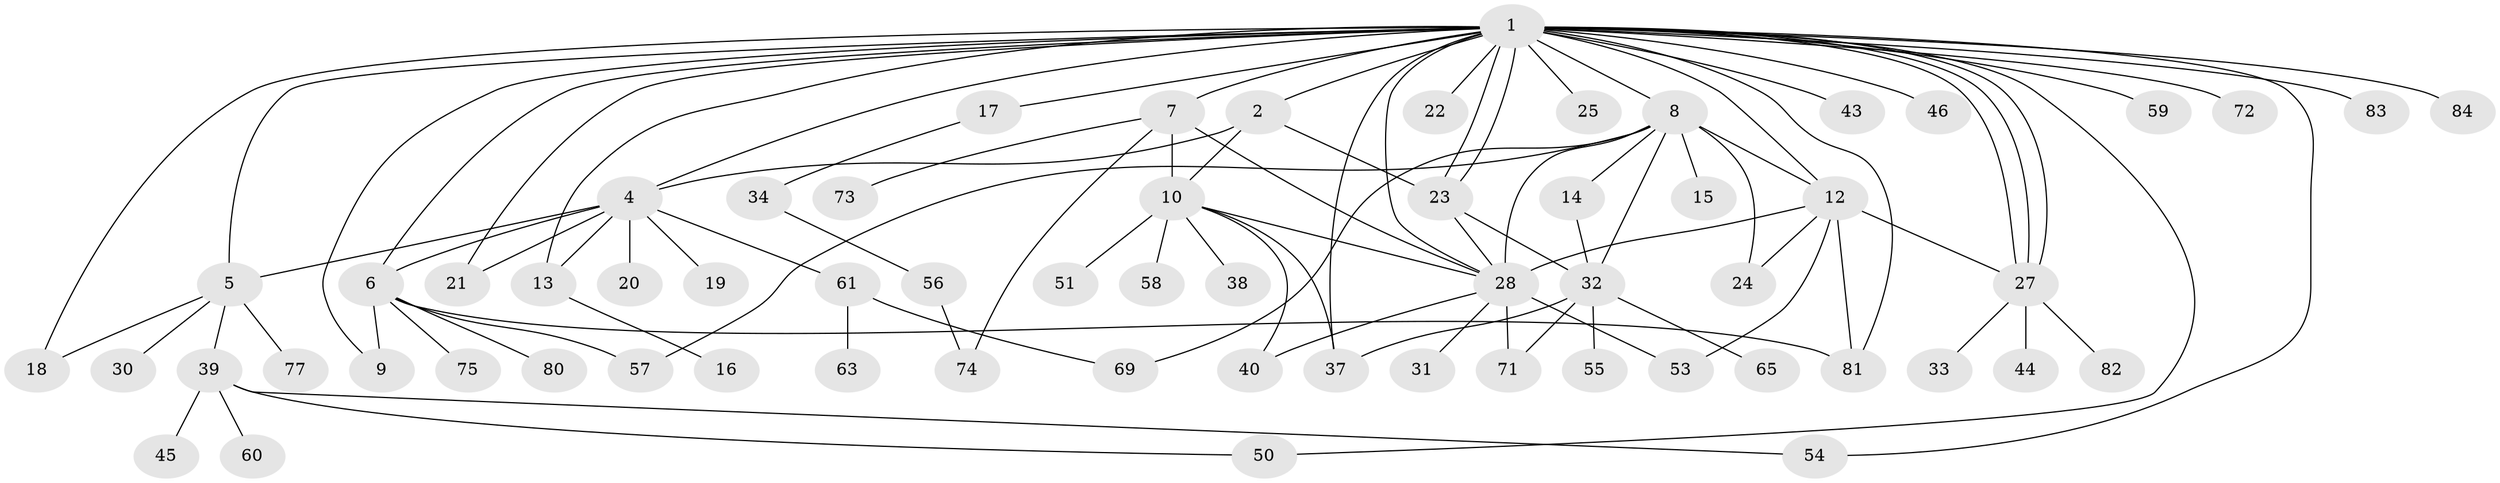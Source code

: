 // original degree distribution, {31: 0.011904761904761904, 4: 0.023809523809523808, 10: 0.011904761904761904, 5: 0.047619047619047616, 6: 0.023809523809523808, 9: 0.011904761904761904, 2: 0.2619047619047619, 7: 0.03571428571428571, 3: 0.11904761904761904, 8: 0.011904761904761904, 1: 0.42857142857142855, 11: 0.011904761904761904}
// Generated by graph-tools (version 1.1) at 2025/11/02/27/25 16:11:09]
// undirected, 63 vertices, 96 edges
graph export_dot {
graph [start="1"]
  node [color=gray90,style=filled];
  1 [super="+3"];
  2 [super="+11"];
  4 [super="+42"];
  5 [super="+29"];
  6 [super="+70"];
  7 [super="+48"];
  8 [super="+76"];
  9;
  10 [super="+64"];
  12 [super="+35"];
  13 [super="+66"];
  14;
  15;
  16 [super="+36"];
  17;
  18;
  19;
  20;
  21;
  22;
  23 [super="+67"];
  24 [super="+26"];
  25;
  27 [super="+78"];
  28 [super="+49"];
  30;
  31;
  32 [super="+52"];
  33;
  34 [super="+68"];
  37;
  38;
  39 [super="+47"];
  40 [super="+41"];
  43;
  44;
  45;
  46;
  50 [super="+62"];
  51;
  53;
  54;
  55;
  56;
  57;
  58;
  59;
  60;
  61 [super="+79"];
  63;
  65;
  69;
  71;
  72;
  73;
  74;
  75;
  77;
  80;
  81;
  82;
  83;
  84;
  1 -- 2 [weight=2];
  1 -- 4;
  1 -- 5;
  1 -- 6 [weight=2];
  1 -- 7 [weight=2];
  1 -- 8;
  1 -- 9;
  1 -- 13;
  1 -- 18;
  1 -- 21;
  1 -- 22;
  1 -- 23;
  1 -- 23;
  1 -- 25;
  1 -- 27;
  1 -- 27;
  1 -- 27;
  1 -- 28;
  1 -- 37;
  1 -- 43;
  1 -- 46;
  1 -- 50;
  1 -- 54;
  1 -- 59;
  1 -- 72;
  1 -- 81;
  1 -- 83;
  1 -- 84;
  1 -- 12;
  1 -- 17;
  2 -- 4;
  2 -- 10;
  2 -- 23;
  4 -- 5;
  4 -- 6;
  4 -- 19;
  4 -- 20;
  4 -- 21;
  4 -- 61;
  4 -- 13;
  5 -- 39;
  5 -- 77;
  5 -- 18;
  5 -- 30;
  6 -- 57;
  6 -- 81;
  6 -- 80;
  6 -- 9;
  6 -- 75;
  7 -- 10;
  7 -- 28;
  7 -- 73;
  7 -- 74;
  8 -- 12;
  8 -- 14;
  8 -- 15;
  8 -- 28;
  8 -- 32;
  8 -- 57;
  8 -- 69;
  8 -- 24;
  10 -- 28;
  10 -- 38;
  10 -- 40;
  10 -- 51;
  10 -- 58;
  10 -- 37;
  12 -- 24;
  12 -- 28;
  12 -- 53;
  12 -- 81;
  12 -- 27;
  13 -- 16;
  14 -- 32;
  17 -- 34;
  23 -- 28;
  23 -- 32;
  27 -- 33;
  27 -- 44;
  27 -- 82;
  28 -- 31;
  28 -- 40;
  28 -- 53;
  28 -- 71;
  32 -- 37;
  32 -- 55;
  32 -- 65;
  32 -- 71;
  34 -- 56;
  39 -- 45;
  39 -- 50;
  39 -- 54;
  39 -- 60;
  56 -- 74;
  61 -- 63;
  61 -- 69;
}
